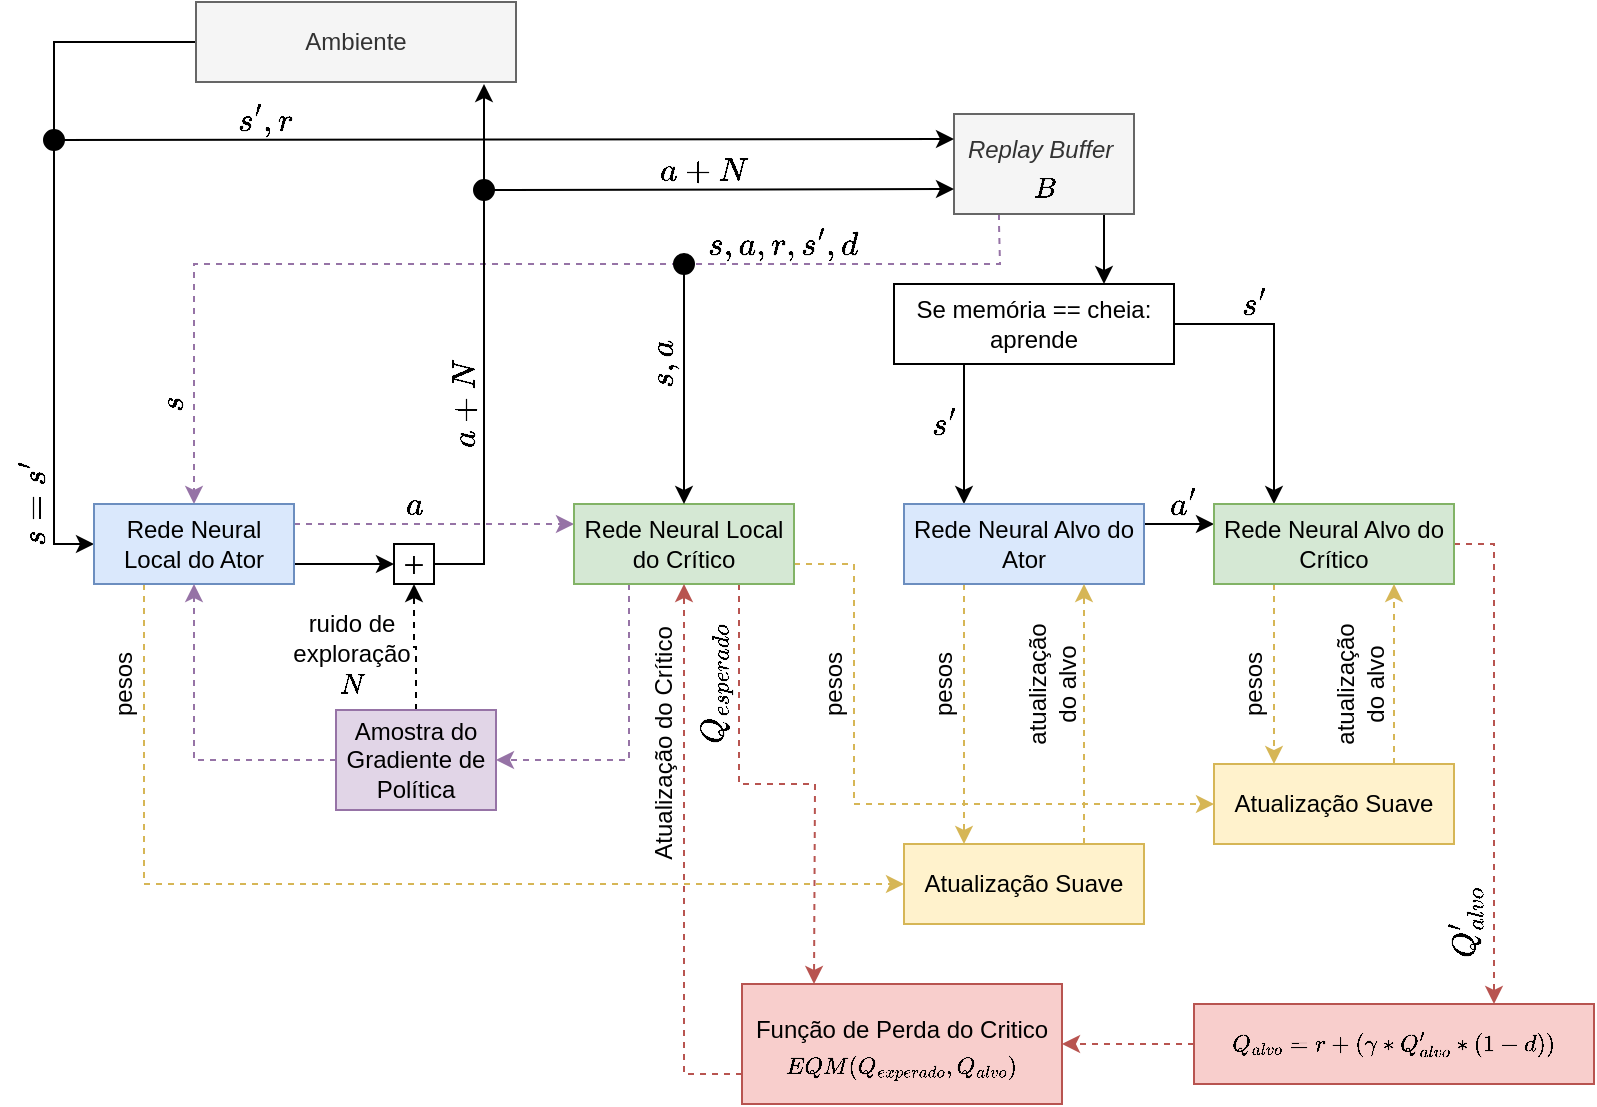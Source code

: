 <mxfile version="12.9.9"><diagram id="keF5YXEIqyBGQEh_0uRH" name="Page-1"><mxGraphModel dx="946" dy="662" grid="1" gridSize="10" guides="1" tooltips="1" connect="1" arrows="1" fold="1" page="1" pageScale="1" pageWidth="850" pageHeight="1100" math="1" shadow="0"><root><mxCell id="0"/><mxCell id="1" parent="0"/><mxCell id="9PuuLfy55AJ7huiRE0mt-17" style="edgeStyle=orthogonalEdgeStyle;rounded=0;orthogonalLoop=1;jettySize=auto;html=1;exitX=0;exitY=0.5;exitDx=0;exitDy=0;entryX=0;entryY=0.5;entryDx=0;entryDy=0;" edge="1" parent="1" source="9PuuLfy55AJ7huiRE0mt-1" target="9PuuLfy55AJ7huiRE0mt-4"><mxGeometry relative="1" as="geometry"><mxPoint x="100" y="740" as="targetPoint"/></mxGeometry></mxCell><mxCell id="9PuuLfy55AJ7huiRE0mt-1" value="Ambiente" style="rounded=0;whiteSpace=wrap;html=1;fillColor=#f5f5f5;strokeColor=#666666;fontColor=#333333;" vertex="1" parent="1"><mxGeometry x="171" y="519" width="160" height="40" as="geometry"/></mxCell><mxCell id="9PuuLfy55AJ7huiRE0mt-48" style="edgeStyle=orthogonalEdgeStyle;rounded=0;orthogonalLoop=1;jettySize=auto;html=1;exitX=0.75;exitY=1;exitDx=0;exitDy=0;entryX=0.75;entryY=0;entryDx=0;entryDy=0;" edge="1" parent="1" source="9PuuLfy55AJ7huiRE0mt-2" target="9PuuLfy55AJ7huiRE0mt-3"><mxGeometry relative="1" as="geometry"/></mxCell><mxCell id="9PuuLfy55AJ7huiRE0mt-49" style="edgeStyle=orthogonalEdgeStyle;rounded=0;orthogonalLoop=1;jettySize=auto;html=1;exitX=0.25;exitY=1;exitDx=0;exitDy=0;dashed=1;fillColor=#e1d5e7;strokeColor=#9673a6;" edge="1" parent="1" source="9PuuLfy55AJ7huiRE0mt-2" target="9PuuLfy55AJ7huiRE0mt-4"><mxGeometry relative="1" as="geometry"><mxPoint x="230" y="630" as="targetPoint"/><Array as="points"><mxPoint x="573" y="630"/><mxPoint x="573" y="650"/><mxPoint x="170" y="650"/></Array></mxGeometry></mxCell><mxCell id="9PuuLfy55AJ7huiRE0mt-2" value="&lt;i&gt;Replay Buffer&lt;/i&gt;&amp;nbsp;&lt;br&gt;&amp;nbsp;" style="rounded=0;whiteSpace=wrap;html=1;fillColor=#f5f5f5;strokeColor=#666666;fontColor=#333333;" vertex="1" parent="1"><mxGeometry x="550" y="575" width="90" height="50" as="geometry"/></mxCell><mxCell id="9PuuLfy55AJ7huiRE0mt-46" style="edgeStyle=orthogonalEdgeStyle;rounded=0;orthogonalLoop=1;jettySize=auto;html=1;exitX=1;exitY=0.5;exitDx=0;exitDy=0;entryX=0.25;entryY=0;entryDx=0;entryDy=0;" edge="1" parent="1" source="9PuuLfy55AJ7huiRE0mt-3" target="9PuuLfy55AJ7huiRE0mt-8"><mxGeometry relative="1" as="geometry"/></mxCell><mxCell id="9PuuLfy55AJ7huiRE0mt-94" style="edgeStyle=orthogonalEdgeStyle;rounded=0;orthogonalLoop=1;jettySize=auto;html=1;exitX=0.25;exitY=1;exitDx=0;exitDy=0;entryX=0.25;entryY=0;entryDx=0;entryDy=0;strokeColor=#000000;" edge="1" parent="1" source="9PuuLfy55AJ7huiRE0mt-3" target="9PuuLfy55AJ7huiRE0mt-7"><mxGeometry relative="1" as="geometry"/></mxCell><mxCell id="9PuuLfy55AJ7huiRE0mt-3" value="Se memória == cheia:&lt;br&gt;aprende" style="rounded=0;whiteSpace=wrap;html=1;" vertex="1" parent="1"><mxGeometry x="520" y="660" width="140" height="40" as="geometry"/></mxCell><mxCell id="9PuuLfy55AJ7huiRE0mt-20" style="edgeStyle=orthogonalEdgeStyle;rounded=0;orthogonalLoop=1;jettySize=auto;html=1;exitX=1;exitY=0.25;exitDx=0;exitDy=0;entryX=0;entryY=0.25;entryDx=0;entryDy=0;dashed=1;strokeColor=#9673a6;fillColor=#e1d5e7;" edge="1" parent="1" source="9PuuLfy55AJ7huiRE0mt-4" target="9PuuLfy55AJ7huiRE0mt-5"><mxGeometry relative="1" as="geometry"/></mxCell><mxCell id="9PuuLfy55AJ7huiRE0mt-25" style="edgeStyle=orthogonalEdgeStyle;rounded=0;orthogonalLoop=1;jettySize=auto;html=1;exitX=0.25;exitY=1;exitDx=0;exitDy=0;entryX=0;entryY=0.5;entryDx=0;entryDy=0;dashed=1;fillColor=#fff2cc;strokeColor=#D6B656;" edge="1" parent="1" source="9PuuLfy55AJ7huiRE0mt-4" target="9PuuLfy55AJ7huiRE0mt-12"><mxGeometry relative="1" as="geometry"/></mxCell><mxCell id="9PuuLfy55AJ7huiRE0mt-42" style="edgeStyle=orthogonalEdgeStyle;rounded=0;orthogonalLoop=1;jettySize=auto;html=1;exitX=1;exitY=0.75;exitDx=0;exitDy=0;" edge="1" parent="1" source="9PuuLfy55AJ7huiRE0mt-4" target="9PuuLfy55AJ7huiRE0mt-41"><mxGeometry relative="1" as="geometry"/></mxCell><mxCell id="9PuuLfy55AJ7huiRE0mt-4" value="Rede Neural Local do Ator" style="rounded=0;whiteSpace=wrap;html=1;fillColor=#dae8fc;strokeColor=#6c8ebf;" vertex="1" parent="1"><mxGeometry x="120" y="770" width="100" height="40" as="geometry"/></mxCell><mxCell id="9PuuLfy55AJ7huiRE0mt-23" style="edgeStyle=orthogonalEdgeStyle;rounded=0;orthogonalLoop=1;jettySize=auto;html=1;exitX=0.25;exitY=1;exitDx=0;exitDy=0;entryX=1;entryY=0.5;entryDx=0;entryDy=0;dashed=1;fillColor=#e1d5e7;strokeColor=#9673a6;" edge="1" parent="1" source="9PuuLfy55AJ7huiRE0mt-5" target="9PuuLfy55AJ7huiRE0mt-13"><mxGeometry relative="1" as="geometry"/></mxCell><mxCell id="9PuuLfy55AJ7huiRE0mt-97" style="edgeStyle=orthogonalEdgeStyle;rounded=0;orthogonalLoop=1;jettySize=auto;html=1;exitX=1;exitY=0.75;exitDx=0;exitDy=0;entryX=0;entryY=0.5;entryDx=0;entryDy=0;dashed=1;strokeColor=#d6b656;fillColor=#fff2cc;" edge="1" parent="1" source="9PuuLfy55AJ7huiRE0mt-5" target="9PuuLfy55AJ7huiRE0mt-9"><mxGeometry relative="1" as="geometry"><Array as="points"><mxPoint x="500" y="800"/><mxPoint x="500" y="920"/></Array></mxGeometry></mxCell><mxCell id="9PuuLfy55AJ7huiRE0mt-101" style="edgeStyle=orthogonalEdgeStyle;rounded=0;orthogonalLoop=1;jettySize=auto;html=1;exitX=0.75;exitY=1;exitDx=0;exitDy=0;dashed=1;strokeColor=#b85450;fillColor=#f8cecc;" edge="1" parent="1" source="9PuuLfy55AJ7huiRE0mt-5"><mxGeometry relative="1" as="geometry"><mxPoint x="480" y="1010" as="targetPoint"/></mxGeometry></mxCell><mxCell id="9PuuLfy55AJ7huiRE0mt-5" value="Rede Neural Local do Crítico" style="rounded=0;whiteSpace=wrap;html=1;fillColor=#d5e8d4;strokeColor=#82b366;" vertex="1" parent="1"><mxGeometry x="360" y="770" width="110" height="40" as="geometry"/></mxCell><mxCell id="9PuuLfy55AJ7huiRE0mt-31" style="edgeStyle=orthogonalEdgeStyle;rounded=0;orthogonalLoop=1;jettySize=auto;html=1;exitX=1;exitY=0.25;exitDx=0;exitDy=0;entryX=0;entryY=0.25;entryDx=0;entryDy=0;" edge="1" parent="1" source="9PuuLfy55AJ7huiRE0mt-7" target="9PuuLfy55AJ7huiRE0mt-8"><mxGeometry relative="1" as="geometry"/></mxCell><mxCell id="9PuuLfy55AJ7huiRE0mt-131" style="edgeStyle=orthogonalEdgeStyle;rounded=0;orthogonalLoop=1;jettySize=auto;html=1;exitX=0.25;exitY=1;exitDx=0;exitDy=0;entryX=0.25;entryY=0;entryDx=0;entryDy=0;dashed=1;strokeColor=#d6b656;fillColor=#fff2cc;" edge="1" parent="1" source="9PuuLfy55AJ7huiRE0mt-7" target="9PuuLfy55AJ7huiRE0mt-12"><mxGeometry relative="1" as="geometry"/></mxCell><mxCell id="9PuuLfy55AJ7huiRE0mt-7" value="Rede Neural Alvo do Ator" style="rounded=0;whiteSpace=wrap;html=1;fillColor=#dae8fc;strokeColor=#6c8ebf;" vertex="1" parent="1"><mxGeometry x="525" y="770" width="120" height="40" as="geometry"/></mxCell><mxCell id="9PuuLfy55AJ7huiRE0mt-35" style="edgeStyle=orthogonalEdgeStyle;rounded=0;orthogonalLoop=1;jettySize=auto;html=1;exitX=1;exitY=0.5;exitDx=0;exitDy=0;entryX=0.75;entryY=0;entryDx=0;entryDy=0;dashed=1;fillColor=#f8cecc;strokeColor=#b85450;" edge="1" parent="1" source="9PuuLfy55AJ7huiRE0mt-8" target="9PuuLfy55AJ7huiRE0mt-15"><mxGeometry relative="1" as="geometry"/></mxCell><mxCell id="9PuuLfy55AJ7huiRE0mt-134" style="edgeStyle=orthogonalEdgeStyle;rounded=0;orthogonalLoop=1;jettySize=auto;html=1;exitX=0.25;exitY=1;exitDx=0;exitDy=0;entryX=0.25;entryY=0;entryDx=0;entryDy=0;dashed=1;strokeColor=#d6b656;fillColor=#fff2cc;" edge="1" parent="1" source="9PuuLfy55AJ7huiRE0mt-8" target="9PuuLfy55AJ7huiRE0mt-9"><mxGeometry relative="1" as="geometry"/></mxCell><mxCell id="9PuuLfy55AJ7huiRE0mt-8" value="Rede Neural Alvo do Crítico" style="rounded=0;whiteSpace=wrap;html=1;fillColor=#d5e8d4;strokeColor=#82b366;" vertex="1" parent="1"><mxGeometry x="680" y="770" width="120" height="40" as="geometry"/></mxCell><mxCell id="9PuuLfy55AJ7huiRE0mt-135" style="edgeStyle=orthogonalEdgeStyle;rounded=0;orthogonalLoop=1;jettySize=auto;html=1;exitX=0.75;exitY=0;exitDx=0;exitDy=0;entryX=0.75;entryY=1;entryDx=0;entryDy=0;dashed=1;strokeColor=#d6b656;fillColor=#fff2cc;" edge="1" parent="1" source="9PuuLfy55AJ7huiRE0mt-9" target="9PuuLfy55AJ7huiRE0mt-8"><mxGeometry relative="1" as="geometry"/></mxCell><mxCell id="9PuuLfy55AJ7huiRE0mt-9" value="Atualização Suave" style="rounded=0;whiteSpace=wrap;html=1;fillColor=#fff2cc;strokeColor=#d6b656;" vertex="1" parent="1"><mxGeometry x="680" y="900" width="120" height="40" as="geometry"/></mxCell><mxCell id="9PuuLfy55AJ7huiRE0mt-132" style="edgeStyle=orthogonalEdgeStyle;rounded=0;orthogonalLoop=1;jettySize=auto;html=1;exitX=0.75;exitY=0;exitDx=0;exitDy=0;entryX=0.75;entryY=1;entryDx=0;entryDy=0;dashed=1;strokeColor=#d6b656;fillColor=#fff2cc;" edge="1" parent="1" source="9PuuLfy55AJ7huiRE0mt-12" target="9PuuLfy55AJ7huiRE0mt-7"><mxGeometry relative="1" as="geometry"/></mxCell><mxCell id="9PuuLfy55AJ7huiRE0mt-12" value="Atualização Suave" style="rounded=0;whiteSpace=wrap;html=1;fillColor=#fff2cc;strokeColor=#d6b656;" vertex="1" parent="1"><mxGeometry x="525" y="940" width="120" height="40" as="geometry"/></mxCell><mxCell id="9PuuLfy55AJ7huiRE0mt-26" style="edgeStyle=orthogonalEdgeStyle;rounded=0;orthogonalLoop=1;jettySize=auto;html=1;exitX=0;exitY=0.5;exitDx=0;exitDy=0;entryX=0.5;entryY=1;entryDx=0;entryDy=0;dashed=1;fillColor=#e1d5e7;strokeColor=#9673a6;" edge="1" parent="1" source="9PuuLfy55AJ7huiRE0mt-13" target="9PuuLfy55AJ7huiRE0mt-4"><mxGeometry relative="1" as="geometry"/></mxCell><mxCell id="9PuuLfy55AJ7huiRE0mt-43" style="edgeStyle=orthogonalEdgeStyle;rounded=0;orthogonalLoop=1;jettySize=auto;html=1;exitX=0.5;exitY=0;exitDx=0;exitDy=0;entryX=0.5;entryY=1;entryDx=0;entryDy=0;dashed=1;" edge="1" parent="1" source="9PuuLfy55AJ7huiRE0mt-13" target="9PuuLfy55AJ7huiRE0mt-41"><mxGeometry relative="1" as="geometry"/></mxCell><mxCell id="9PuuLfy55AJ7huiRE0mt-13" value="Amostra do Gradiente de Política" style="rounded=0;whiteSpace=wrap;html=1;fillColor=#e1d5e7;strokeColor=#9673a6;" vertex="1" parent="1"><mxGeometry x="241" y="873" width="80" height="50" as="geometry"/></mxCell><mxCell id="9PuuLfy55AJ7huiRE0mt-96" style="edgeStyle=orthogonalEdgeStyle;rounded=0;orthogonalLoop=1;jettySize=auto;html=1;exitX=0;exitY=0.75;exitDx=0;exitDy=0;entryX=0.5;entryY=1;entryDx=0;entryDy=0;strokeColor=#b85450;dashed=1;fillColor=#f8cecc;" edge="1" parent="1" source="9PuuLfy55AJ7huiRE0mt-14" target="9PuuLfy55AJ7huiRE0mt-5"><mxGeometry relative="1" as="geometry"/></mxCell><mxCell id="9PuuLfy55AJ7huiRE0mt-14" value="&lt;font style=&quot;line-height: 100% ; font-size: 12px&quot;&gt;Função de Perda do Critico&lt;br&gt;&amp;nbsp;&lt;br&gt;&lt;/font&gt;" style="rounded=0;whiteSpace=wrap;html=1;fillColor=#f8cecc;strokeColor=#b85450;" vertex="1" parent="1"><mxGeometry x="444" y="1010" width="160" height="60" as="geometry"/></mxCell><mxCell id="9PuuLfy55AJ7huiRE0mt-36" style="edgeStyle=orthogonalEdgeStyle;rounded=0;orthogonalLoop=1;jettySize=auto;html=1;exitX=0;exitY=0.5;exitDx=0;exitDy=0;entryX=1;entryY=0.5;entryDx=0;entryDy=0;dashed=1;fillColor=#f8cecc;strokeColor=#b85450;" edge="1" parent="1" source="9PuuLfy55AJ7huiRE0mt-15" target="9PuuLfy55AJ7huiRE0mt-14"><mxGeometry relative="1" as="geometry"/></mxCell><mxCell id="9PuuLfy55AJ7huiRE0mt-15" value="&lt;font style=&quot;font-size: 10px&quot;&gt;$$Q_{alvo} = r + (\gamma * Q'_{alvo} * (1-d))$$&lt;/font&gt;" style="rounded=0;whiteSpace=wrap;html=1;fillColor=#f8cecc;strokeColor=#b85450;" vertex="1" parent="1"><mxGeometry x="670" y="1020" width="200" height="40" as="geometry"/></mxCell><mxCell id="9PuuLfy55AJ7huiRE0mt-44" style="edgeStyle=orthogonalEdgeStyle;rounded=0;orthogonalLoop=1;jettySize=auto;html=1;exitX=1;exitY=0.5;exitDx=0;exitDy=0;entryX=0.9;entryY=1.025;entryDx=0;entryDy=0;entryPerimeter=0;" edge="1" parent="1" source="9PuuLfy55AJ7huiRE0mt-41" target="9PuuLfy55AJ7huiRE0mt-1"><mxGeometry relative="1" as="geometry"><Array as="points"><mxPoint x="315" y="800"/></Array></mxGeometry></mxCell><mxCell id="9PuuLfy55AJ7huiRE0mt-41" value="&lt;div&gt;&lt;font style=&quot;font-size: 19px ; line-height: 100%&quot; face=&quot;Tahoma&quot;&gt;+&lt;/font&gt;&lt;/div&gt;" style="rounded=0;whiteSpace=wrap;html=1;align=center;" vertex="1" parent="1"><mxGeometry x="270" y="790" width="20" height="20" as="geometry"/></mxCell><mxCell id="9PuuLfy55AJ7huiRE0mt-51" value="" style="endArrow=classic;html=1;entryX=0;entryY=0.75;entryDx=0;entryDy=0;" edge="1" parent="1" target="9PuuLfy55AJ7huiRE0mt-2"><mxGeometry width="50" height="50" relative="1" as="geometry"><mxPoint x="310" y="613" as="sourcePoint"/><mxPoint x="510" y="620" as="targetPoint"/></mxGeometry></mxCell><mxCell id="9PuuLfy55AJ7huiRE0mt-53" value="" style="ellipse;whiteSpace=wrap;html=1;aspect=fixed;fillColor=#000000;" vertex="1" parent="1"><mxGeometry x="310" y="608" width="10" height="10" as="geometry"/></mxCell><mxCell id="9PuuLfy55AJ7huiRE0mt-57" value="" style="endArrow=classic;html=1;entryX=0;entryY=0.25;entryDx=0;entryDy=0;" edge="1" parent="1" target="9PuuLfy55AJ7huiRE0mt-2"><mxGeometry width="50" height="50" relative="1" as="geometry"><mxPoint x="100" y="588" as="sourcePoint"/><mxPoint x="210" y="570" as="targetPoint"/></mxGeometry></mxCell><mxCell id="9PuuLfy55AJ7huiRE0mt-58" value="" style="ellipse;whiteSpace=wrap;html=1;aspect=fixed;fillColor=#000000;" vertex="1" parent="1"><mxGeometry x="95" y="583" width="10" height="10" as="geometry"/></mxCell><mxCell id="9PuuLfy55AJ7huiRE0mt-61" value="&lt;b&gt;&lt;font style=&quot;font-size: 14px&quot;&gt;$$s', r$$&lt;/font&gt;&lt;/b&gt;" style="text;html=1;strokeColor=none;fillColor=none;align=center;verticalAlign=middle;whiteSpace=wrap;rounded=0;" vertex="1" parent="1"><mxGeometry x="171" y="568" width="70" height="20" as="geometry"/></mxCell><mxCell id="9PuuLfy55AJ7huiRE0mt-65" value="&lt;font style=&quot;font-size: 14px&quot;&gt;$$s = s'$$&lt;/font&gt;" style="text;html=1;strokeColor=none;fillColor=none;align=center;verticalAlign=middle;whiteSpace=wrap;rounded=0;rotation=-90;" vertex="1" parent="1"><mxGeometry x="70" y="760" width="40" height="20" as="geometry"/></mxCell><mxCell id="9PuuLfy55AJ7huiRE0mt-69" value="&lt;font style=&quot;font-size: 14px&quot;&gt;$$s, a, r, s', d$$&lt;/font&gt;" style="text;html=1;strokeColor=none;fillColor=none;align=center;verticalAlign=middle;whiteSpace=wrap;rounded=0;" vertex="1" parent="1"><mxGeometry x="445" y="630" width="40" height="20" as="geometry"/></mxCell><mxCell id="9PuuLfy55AJ7huiRE0mt-71" value="&lt;font style=&quot;font-size: 14px&quot;&gt;&lt;br&gt;$$s$$&lt;/font&gt;" style="text;html=1;strokeColor=none;fillColor=none;align=center;verticalAlign=middle;whiteSpace=wrap;rounded=0;rotation=-90;" vertex="1" parent="1"><mxGeometry x="131" y="710" width="40" height="20" as="geometry"/></mxCell><mxCell id="9PuuLfy55AJ7huiRE0mt-72" value="&lt;font style=&quot;font-size: 14px&quot;&gt;&lt;br&gt;$$s, a$$&lt;/font&gt;" style="text;html=1;strokeColor=none;fillColor=none;align=center;verticalAlign=middle;whiteSpace=wrap;rounded=0;rotation=-90;" vertex="1" parent="1"><mxGeometry x="376" y="690" width="40" height="20" as="geometry"/></mxCell><mxCell id="9PuuLfy55AJ7huiRE0mt-76" value="pesos" style="text;html=1;strokeColor=none;fillColor=none;align=center;verticalAlign=middle;whiteSpace=wrap;rounded=0;direction=west;rotation=-90;" vertex="1" parent="1"><mxGeometry x="115" y="850" width="40" height="20" as="geometry"/></mxCell><mxCell id="9PuuLfy55AJ7huiRE0mt-77" value="pesos" style="text;html=1;strokeColor=none;fillColor=none;align=center;verticalAlign=middle;whiteSpace=wrap;rounded=0;direction=west;rotation=-90;" vertex="1" parent="1"><mxGeometry x="470" y="850" width="40" height="20" as="geometry"/></mxCell><mxCell id="9PuuLfy55AJ7huiRE0mt-78" value="pesos" style="text;html=1;strokeColor=none;fillColor=none;align=center;verticalAlign=middle;whiteSpace=wrap;rounded=0;direction=west;rotation=-90;" vertex="1" parent="1"><mxGeometry x="525" y="850" width="40" height="20" as="geometry"/></mxCell><mxCell id="9PuuLfy55AJ7huiRE0mt-79" value="pesos" style="text;html=1;strokeColor=none;fillColor=none;align=center;verticalAlign=middle;whiteSpace=wrap;rounded=0;direction=west;rotation=-90;" vertex="1" parent="1"><mxGeometry x="680" y="850" width="40" height="20" as="geometry"/></mxCell><mxCell id="9PuuLfy55AJ7huiRE0mt-81" value="atualização do alvo" style="text;html=1;strokeColor=none;fillColor=none;align=center;verticalAlign=middle;whiteSpace=wrap;rounded=0;direction=west;rotation=-90;" vertex="1" parent="1"><mxGeometry x="733" y="850" width="40" height="20" as="geometry"/></mxCell><mxCell id="9PuuLfy55AJ7huiRE0mt-80" value="atualização do alvo" style="text;html=1;strokeColor=none;fillColor=none;align=center;verticalAlign=middle;whiteSpace=wrap;rounded=0;direction=west;rotation=-90;" vertex="1" parent="1"><mxGeometry x="579" y="850" width="40" height="20" as="geometry"/></mxCell><mxCell id="9PuuLfy55AJ7huiRE0mt-86" value="&lt;font style=&quot;font-size: 14px&quot;&gt;$$Q'_{alvo}$$&lt;/font&gt;" style="text;html=1;align=center;verticalAlign=middle;resizable=0;points=[];autosize=1;rotation=-90;" vertex="1" parent="1"><mxGeometry x="755" y="970" width="100" height="20" as="geometry"/></mxCell><mxCell id="9PuuLfy55AJ7huiRE0mt-89" value="&lt;font style=&quot;font-size: 14px&quot;&gt;$$a'$$&lt;/font&gt;" style="text;html=1;strokeColor=none;fillColor=none;align=center;verticalAlign=middle;whiteSpace=wrap;rounded=0;" vertex="1" parent="1"><mxGeometry x="645" y="760" width="40" height="20" as="geometry"/></mxCell><mxCell id="9PuuLfy55AJ7huiRE0mt-92" value="&lt;font style=&quot;font-size: 14px&quot;&gt;$$s'$$&lt;/font&gt;" style="text;html=1;strokeColor=none;fillColor=none;align=center;verticalAlign=middle;whiteSpace=wrap;rounded=0;" vertex="1" parent="1"><mxGeometry x="680" y="660" width="40" height="20" as="geometry"/></mxCell><mxCell id="9PuuLfy55AJ7huiRE0mt-93" value="&lt;font style=&quot;font-size: 14px&quot;&gt;$$s'$$&lt;/font&gt;" style="text;html=1;strokeColor=none;fillColor=none;align=center;verticalAlign=middle;whiteSpace=wrap;rounded=0;" vertex="1" parent="1"><mxGeometry x="525" y="720" width="40" height="20" as="geometry"/></mxCell><mxCell id="9PuuLfy55AJ7huiRE0mt-103" value="&lt;font style=&quot;font-size: 14px&quot;&gt;$$Q_{esperado}$$&lt;/font&gt;" style="text;html=1;strokeColor=none;fillColor=none;align=center;verticalAlign=middle;whiteSpace=wrap;rounded=0;rotation=-90;" vertex="1" parent="1"><mxGeometry x="410" y="850" width="40" height="20" as="geometry"/></mxCell><mxCell id="9PuuLfy55AJ7huiRE0mt-104" value="Atualização do Crítico" style="text;html=1;align=center;verticalAlign=middle;resizable=0;points=[];autosize=1;rotation=-90;" vertex="1" parent="1"><mxGeometry x="340" y="880" width="130" height="20" as="geometry"/></mxCell><mxCell id="9PuuLfy55AJ7huiRE0mt-105" value="ruido de exploração" style="text;html=1;strokeColor=none;fillColor=none;align=center;verticalAlign=middle;whiteSpace=wrap;rounded=0;" vertex="1" parent="1"><mxGeometry x="229" y="827" width="40" height="20" as="geometry"/></mxCell><mxCell id="9PuuLfy55AJ7huiRE0mt-109" value="$$N$$" style="text;html=1;strokeColor=none;fillColor=none;align=center;verticalAlign=middle;whiteSpace=wrap;rounded=0;" vertex="1" parent="1"><mxGeometry x="229" y="850" width="40" height="20" as="geometry"/></mxCell><mxCell id="9PuuLfy55AJ7huiRE0mt-112" value="&lt;font style=&quot;font-size: 14px&quot;&gt;$$a + N$$&lt;/font&gt;" style="text;html=1;align=center;verticalAlign=middle;resizable=0;points=[];autosize=1;rotation=-90;" vertex="1" parent="1"><mxGeometry x="265" y="710" width="80" height="20" as="geometry"/></mxCell><mxCell id="9PuuLfy55AJ7huiRE0mt-120" value="&lt;font style=&quot;font-size: 14px&quot;&gt;$$a + N$$&lt;/font&gt;" style="text;html=1;align=center;verticalAlign=middle;resizable=0;points=[];autosize=1;rotation=0;" vertex="1" parent="1"><mxGeometry x="385" y="593" width="80" height="20" as="geometry"/></mxCell><mxCell id="9PuuLfy55AJ7huiRE0mt-125" value="" style="endArrow=classic;html=1;strokeColor=#000000;" edge="1" parent="1" target="9PuuLfy55AJ7huiRE0mt-5"><mxGeometry width="50" height="50" relative="1" as="geometry"><mxPoint x="415" y="650" as="sourcePoint"/><mxPoint x="490" y="710" as="targetPoint"/></mxGeometry></mxCell><mxCell id="9PuuLfy55AJ7huiRE0mt-126" value="" style="ellipse;whiteSpace=wrap;html=1;aspect=fixed;fillColor=#000000;" vertex="1" parent="1"><mxGeometry x="410" y="645" width="10" height="10" as="geometry"/></mxCell><mxCell id="9PuuLfy55AJ7huiRE0mt-136" value="&lt;font style=&quot;font-size: 14px&quot;&gt;$$a$$&lt;/font&gt;" style="text;html=1;strokeColor=none;fillColor=none;align=center;verticalAlign=middle;whiteSpace=wrap;rounded=0;" vertex="1" parent="1"><mxGeometry x="260" y="760" width="40" height="20" as="geometry"/></mxCell><mxCell id="9PuuLfy55AJ7huiRE0mt-137" value="$$B$$" style="text;html=1;strokeColor=none;fillColor=none;align=center;verticalAlign=middle;whiteSpace=wrap;rounded=0;" vertex="1" parent="1"><mxGeometry x="575" y="602" width="40" height="20" as="geometry"/></mxCell><mxCell id="9PuuLfy55AJ7huiRE0mt-138" value="&lt;span style=&quot;font-size: 10px&quot;&gt;$$EQM(Q_{experado},Q_{alvo})$$&lt;/span&gt;" style="text;html=1;strokeColor=none;fillColor=none;align=center;verticalAlign=middle;whiteSpace=wrap;rounded=0;" vertex="1" parent="1"><mxGeometry x="504" y="1042" width="40" height="20" as="geometry"/></mxCell></root></mxGraphModel></diagram></mxfile>